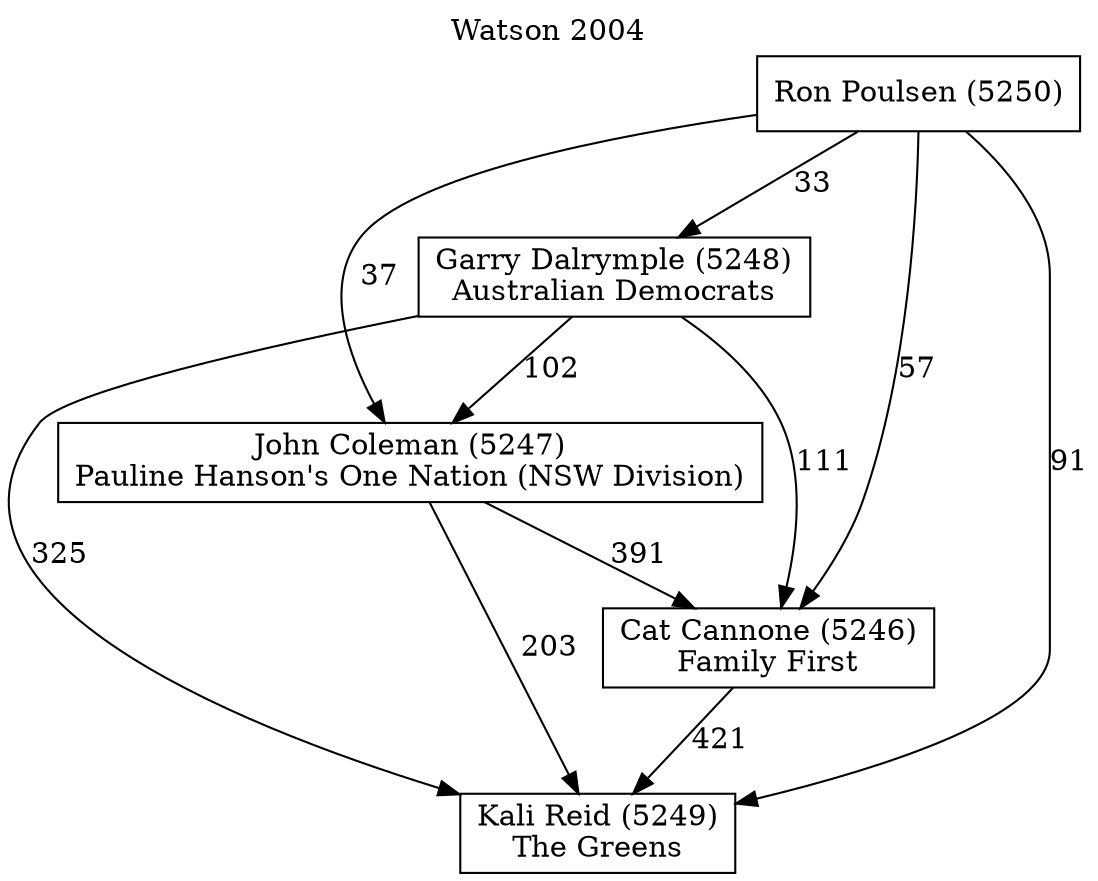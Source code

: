 // House preference flow
digraph "Kali Reid (5249)_Watson_2004" {
	graph [label="Watson 2004" labelloc=t mclimit=10]
	node [shape=box]
	"Kali Reid (5249)" [label="Kali Reid (5249)
The Greens"]
	"Cat Cannone (5246)" [label="Cat Cannone (5246)
Family First"]
	"John Coleman (5247)" [label="John Coleman (5247)
Pauline Hanson's One Nation (NSW Division)"]
	"Garry Dalrymple (5248)" [label="Garry Dalrymple (5248)
Australian Democrats"]
	"Ron Poulsen (5250)" [label="Ron Poulsen (5250)
"]
	"Kali Reid (5249)" [label="Kali Reid (5249)
The Greens"]
	"John Coleman (5247)" [label="John Coleman (5247)
Pauline Hanson's One Nation (NSW Division)"]
	"Garry Dalrymple (5248)" [label="Garry Dalrymple (5248)
Australian Democrats"]
	"Ron Poulsen (5250)" [label="Ron Poulsen (5250)
"]
	"Kali Reid (5249)" [label="Kali Reid (5249)
The Greens"]
	"Garry Dalrymple (5248)" [label="Garry Dalrymple (5248)
Australian Democrats"]
	"Ron Poulsen (5250)" [label="Ron Poulsen (5250)
"]
	"Kali Reid (5249)" [label="Kali Reid (5249)
The Greens"]
	"Ron Poulsen (5250)" [label="Ron Poulsen (5250)
"]
	"Ron Poulsen (5250)" [label="Ron Poulsen (5250)
"]
	"Garry Dalrymple (5248)" [label="Garry Dalrymple (5248)
Australian Democrats"]
	"Ron Poulsen (5250)" [label="Ron Poulsen (5250)
"]
	"Ron Poulsen (5250)" [label="Ron Poulsen (5250)
"]
	"John Coleman (5247)" [label="John Coleman (5247)
Pauline Hanson's One Nation (NSW Division)"]
	"Garry Dalrymple (5248)" [label="Garry Dalrymple (5248)
Australian Democrats"]
	"Ron Poulsen (5250)" [label="Ron Poulsen (5250)
"]
	"John Coleman (5247)" [label="John Coleman (5247)
Pauline Hanson's One Nation (NSW Division)"]
	"Ron Poulsen (5250)" [label="Ron Poulsen (5250)
"]
	"Ron Poulsen (5250)" [label="Ron Poulsen (5250)
"]
	"Garry Dalrymple (5248)" [label="Garry Dalrymple (5248)
Australian Democrats"]
	"Ron Poulsen (5250)" [label="Ron Poulsen (5250)
"]
	"Ron Poulsen (5250)" [label="Ron Poulsen (5250)
"]
	"Cat Cannone (5246)" [label="Cat Cannone (5246)
Family First"]
	"John Coleman (5247)" [label="John Coleman (5247)
Pauline Hanson's One Nation (NSW Division)"]
	"Garry Dalrymple (5248)" [label="Garry Dalrymple (5248)
Australian Democrats"]
	"Ron Poulsen (5250)" [label="Ron Poulsen (5250)
"]
	"Cat Cannone (5246)" [label="Cat Cannone (5246)
Family First"]
	"Garry Dalrymple (5248)" [label="Garry Dalrymple (5248)
Australian Democrats"]
	"Ron Poulsen (5250)" [label="Ron Poulsen (5250)
"]
	"Cat Cannone (5246)" [label="Cat Cannone (5246)
Family First"]
	"Ron Poulsen (5250)" [label="Ron Poulsen (5250)
"]
	"Ron Poulsen (5250)" [label="Ron Poulsen (5250)
"]
	"Garry Dalrymple (5248)" [label="Garry Dalrymple (5248)
Australian Democrats"]
	"Ron Poulsen (5250)" [label="Ron Poulsen (5250)
"]
	"Ron Poulsen (5250)" [label="Ron Poulsen (5250)
"]
	"John Coleman (5247)" [label="John Coleman (5247)
Pauline Hanson's One Nation (NSW Division)"]
	"Garry Dalrymple (5248)" [label="Garry Dalrymple (5248)
Australian Democrats"]
	"Ron Poulsen (5250)" [label="Ron Poulsen (5250)
"]
	"John Coleman (5247)" [label="John Coleman (5247)
Pauline Hanson's One Nation (NSW Division)"]
	"Ron Poulsen (5250)" [label="Ron Poulsen (5250)
"]
	"Ron Poulsen (5250)" [label="Ron Poulsen (5250)
"]
	"Garry Dalrymple (5248)" [label="Garry Dalrymple (5248)
Australian Democrats"]
	"Ron Poulsen (5250)" [label="Ron Poulsen (5250)
"]
	"Ron Poulsen (5250)" [label="Ron Poulsen (5250)
"]
	"Cat Cannone (5246)" -> "Kali Reid (5249)" [label=421]
	"John Coleman (5247)" -> "Cat Cannone (5246)" [label=391]
	"Garry Dalrymple (5248)" -> "John Coleman (5247)" [label=102]
	"Ron Poulsen (5250)" -> "Garry Dalrymple (5248)" [label=33]
	"John Coleman (5247)" -> "Kali Reid (5249)" [label=203]
	"Garry Dalrymple (5248)" -> "Kali Reid (5249)" [label=325]
	"Ron Poulsen (5250)" -> "Kali Reid (5249)" [label=91]
	"Ron Poulsen (5250)" -> "John Coleman (5247)" [label=37]
	"Garry Dalrymple (5248)" -> "Cat Cannone (5246)" [label=111]
	"Ron Poulsen (5250)" -> "Cat Cannone (5246)" [label=57]
}
